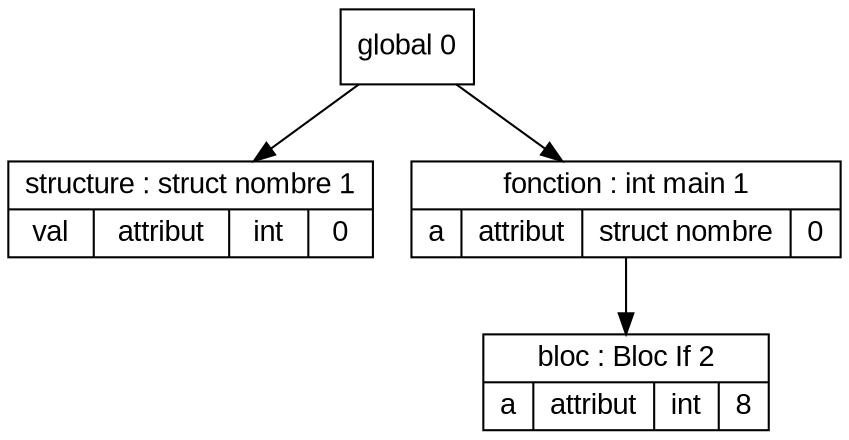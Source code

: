 digraph "tds"{

	node [fontname="Arial"];

	N1 [shape=record label="{ structure : struct nombre 1
	| { val | attribut | int | 0 }
	}"];

	N3 [shape=record label="{ bloc : Bloc If  2
	| { a | attribut | int | 8 }
	}"];

	N2 [shape=record label="{ fonction : int main 1
	| { a | attribut | struct nombre | 0 }
	}"];

	N0 [shape=record label="{ global 0
	}"];


	N0 -> N1; 
	N0 -> N2; 
	N2 -> N3; 
}
